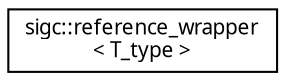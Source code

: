 digraph "Graphical Class Hierarchy"
{
  edge [fontname="Sans",fontsize="10",labelfontname="Sans",labelfontsize="10"];
  node [fontname="Sans",fontsize="10",shape=record];
  rankdir="LR";
  Node1 [label="sigc::reference_wrapper\l\< T_type \>",height=0.2,width=0.4,color="black", fillcolor="white", style="filled",URL="$structsigc_1_1reference__wrapper.html",tooltip="Reference wrapper."];
}
